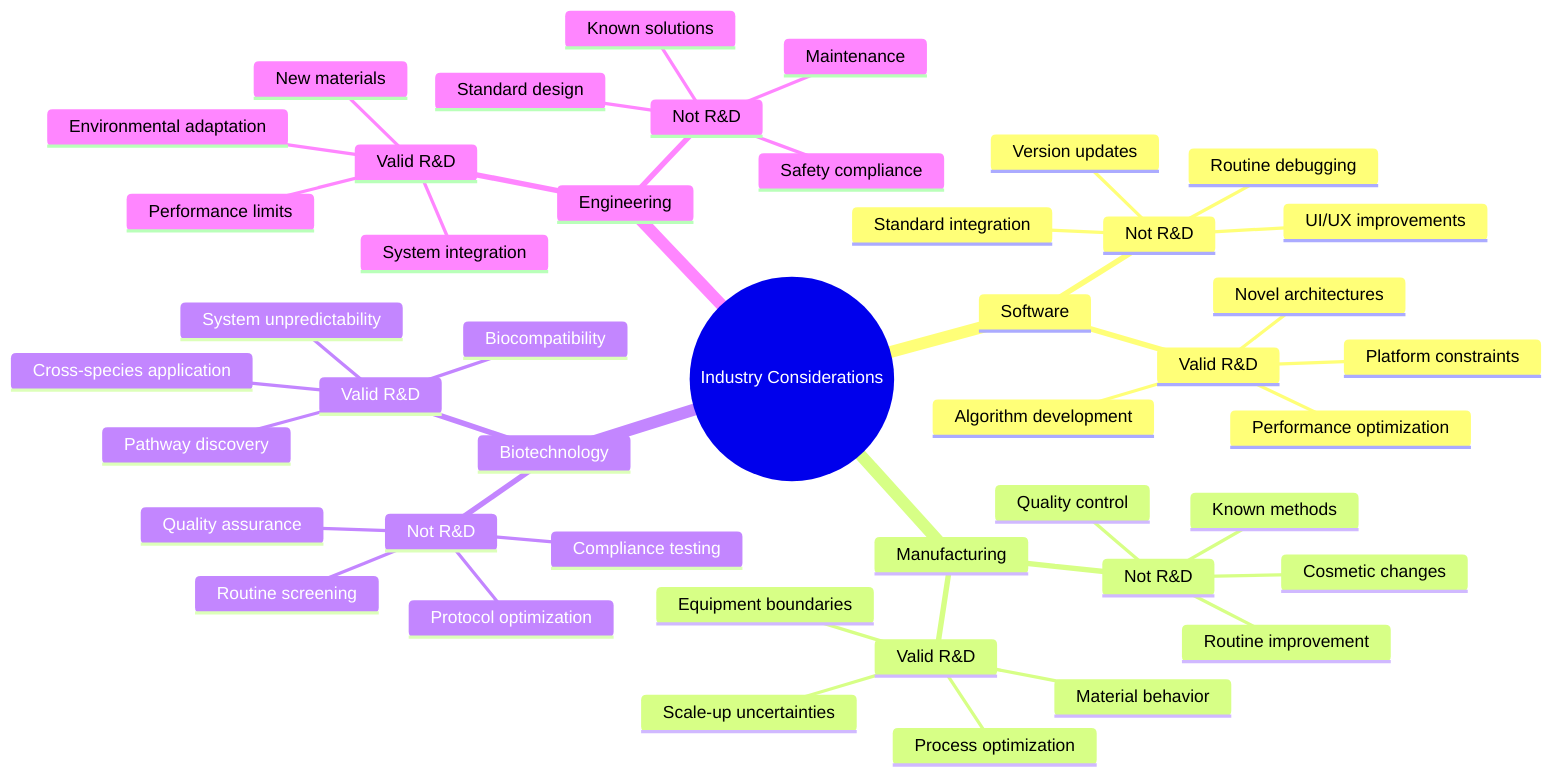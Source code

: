 mindmap
  root((Industry Considerations))
    Software
      Valid R&D
        Algorithm development
        Platform constraints
        Performance optimization
        Novel architectures
      Not R&D
        Routine debugging
        Standard integration
        UI/UX improvements
        Version updates
    Manufacturing
      Valid R&D
        Scale-up uncertainties
        Material behavior
        Process optimization
        Equipment boundaries
      Not R&D
        Routine improvement
        Quality control
        Known methods
        Cosmetic changes
    Biotechnology
      Valid R&D
        System unpredictability
        Cross-species application
        Pathway discovery
        Biocompatibility
      Not R&D
        Routine screening
        Protocol optimization
        Compliance testing
        Quality assurance
    Engineering
      Valid R&D
        New materials
        System integration
        Performance limits
        Environmental adaptation
      Not R&D
        Standard design
        Known solutions
        Safety compliance
        Maintenance